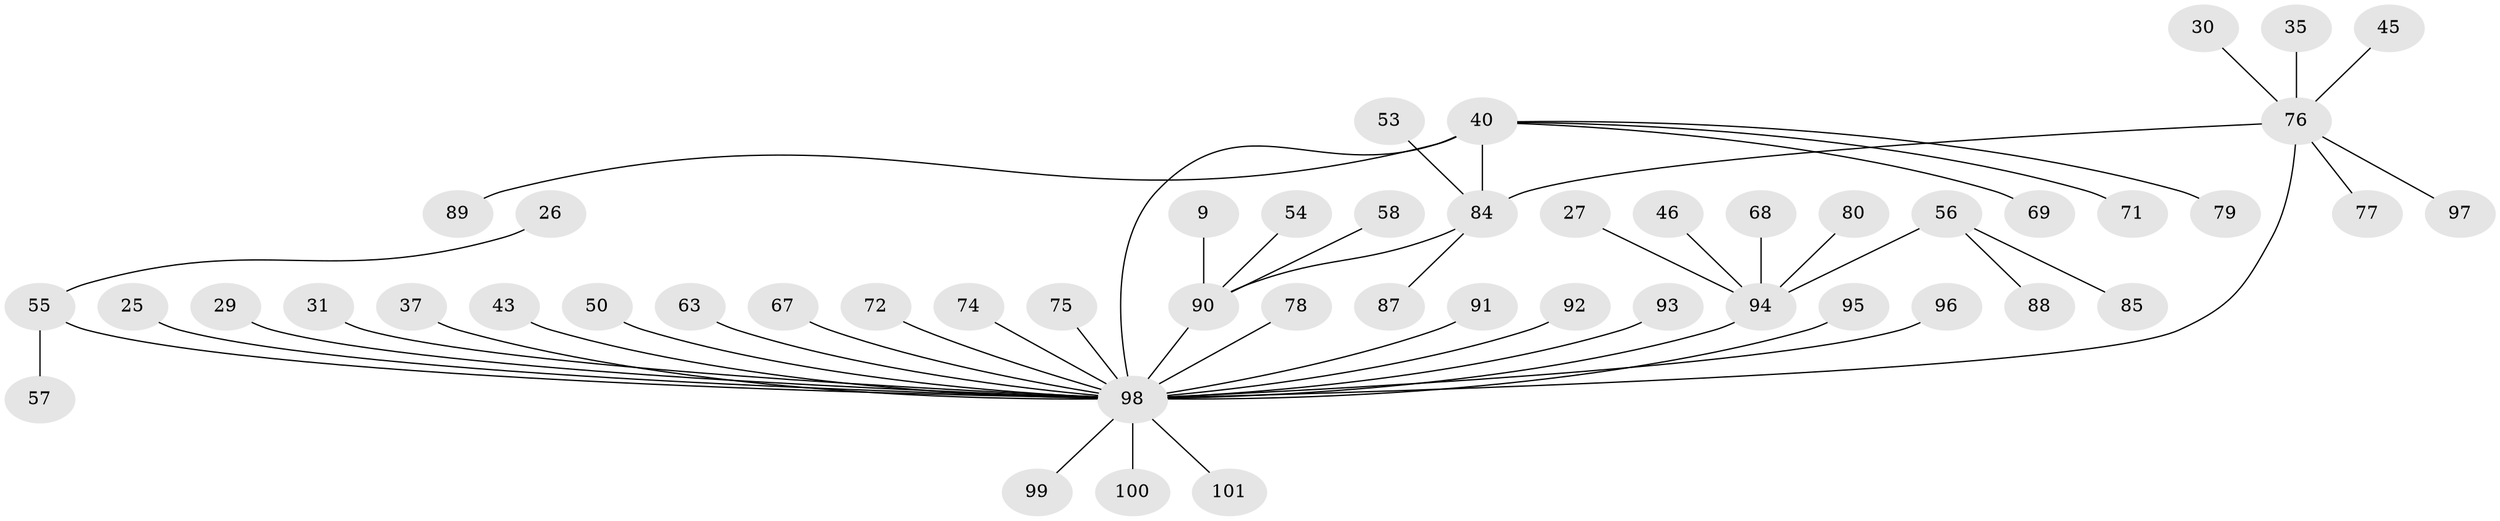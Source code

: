 // original degree distribution, {9: 0.019801980198019802, 19: 0.009900990099009901, 6: 0.019801980198019802, 3: 0.10891089108910891, 12: 0.009900990099009901, 2: 0.18811881188118812, 1: 0.5544554455445545, 8: 0.009900990099009901, 5: 0.04950495049504951, 4: 0.019801980198019802, 7: 0.009900990099009901}
// Generated by graph-tools (version 1.1) at 2025/48/03/09/25 04:48:43]
// undirected, 50 vertices, 51 edges
graph export_dot {
graph [start="1"]
  node [color=gray90,style=filled];
  9;
  25;
  26;
  27;
  29;
  30;
  31;
  35;
  37;
  40 [super="+8"];
  43;
  45;
  46;
  50;
  53;
  54;
  55 [super="+52+10"];
  56 [super="+32"];
  57 [super="+48"];
  58;
  63;
  67;
  68;
  69;
  71 [super="+59"];
  72 [super="+64"];
  74;
  75;
  76 [super="+36+15"];
  77;
  78;
  79;
  80;
  84 [super="+42"];
  85;
  87 [super="+49"];
  88;
  89 [super="+23"];
  90 [super="+1+61+7"];
  91;
  92;
  93;
  94 [super="+38+33+83+81"];
  95 [super="+82"];
  96;
  97;
  98 [super="+65+60+5"];
  99;
  100 [super="+73+86"];
  101;
  9 -- 90;
  25 -- 98;
  26 -- 55;
  27 -- 94;
  29 -- 98;
  30 -- 76;
  31 -- 98;
  35 -- 76;
  37 -- 98;
  40 -- 69;
  40 -- 79;
  40 -- 89;
  40 -- 71;
  40 -- 98 [weight=3];
  40 -- 84 [weight=2];
  43 -- 98;
  45 -- 76;
  46 -- 94;
  50 -- 98;
  53 -- 84;
  54 -- 90;
  55 -- 57;
  55 -- 98 [weight=4];
  56 -- 88;
  56 -- 85;
  56 -- 94 [weight=2];
  58 -- 90;
  63 -- 98;
  67 -- 98;
  68 -- 94;
  72 -- 98;
  74 -- 98;
  75 -- 98;
  76 -- 77;
  76 -- 97;
  76 -- 98 [weight=4];
  76 -- 84;
  78 -- 98;
  80 -- 94;
  84 -- 87 [weight=2];
  84 -- 90;
  90 -- 98 [weight=3];
  91 -- 98;
  92 -- 98;
  93 -- 98;
  94 -- 98 [weight=4];
  95 -- 98;
  96 -- 98;
  98 -- 99;
  98 -- 100;
  98 -- 101;
}
